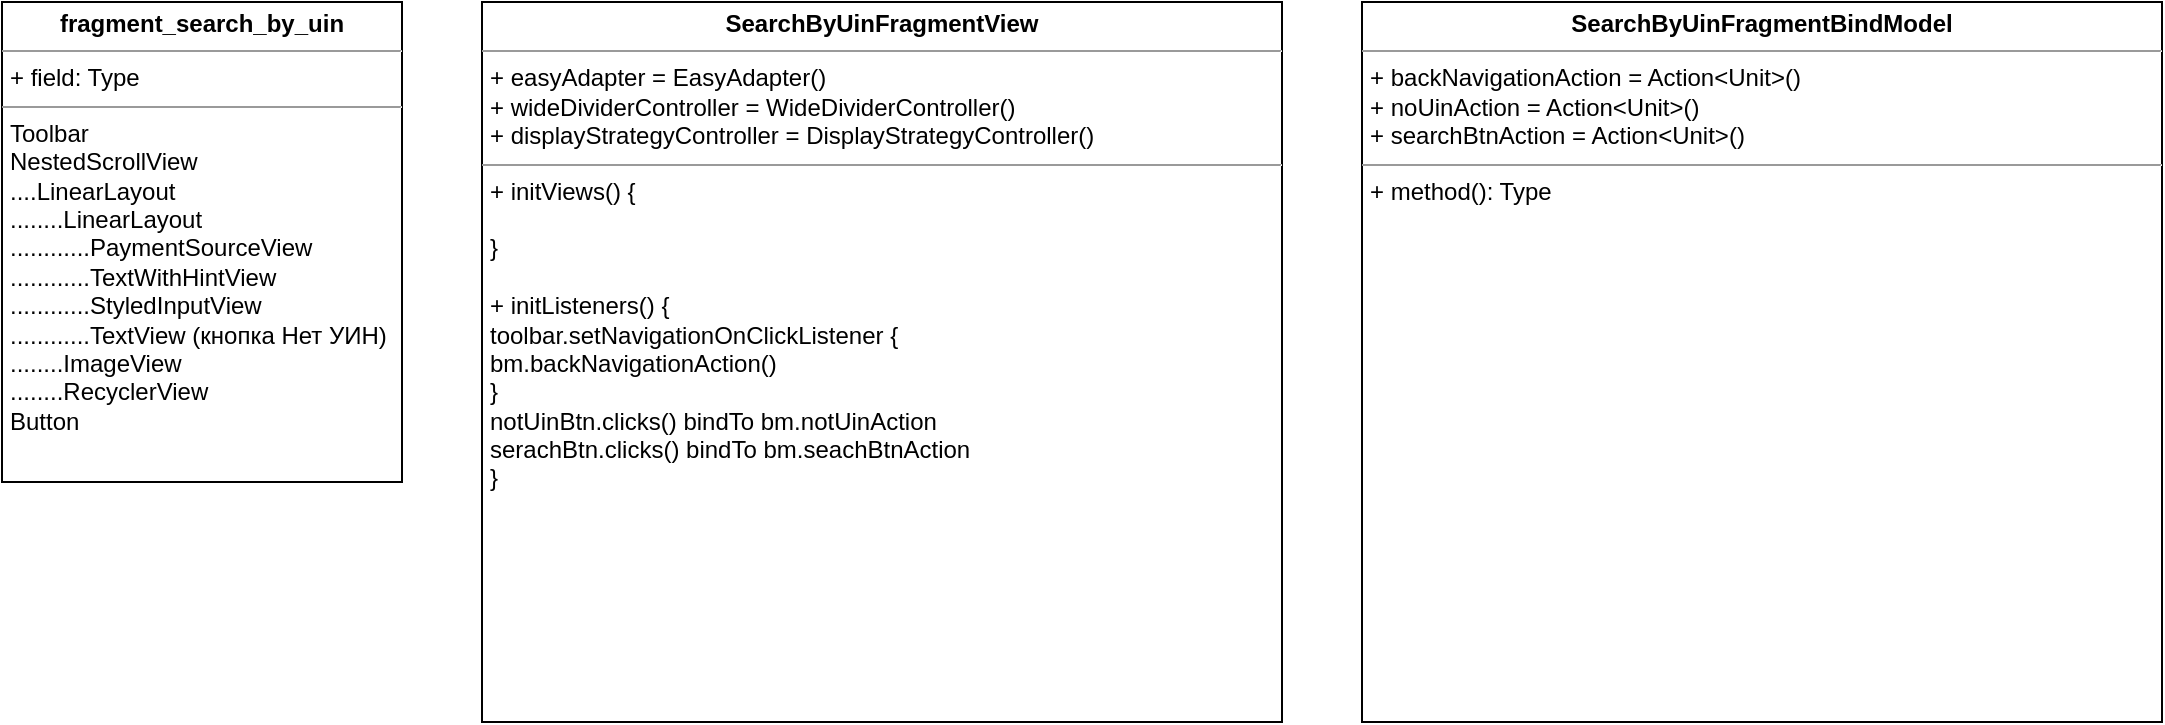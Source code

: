 <mxfile version="20.4.0" type="github">
  <diagram id="2Kyve5OttmHKondvkf3b" name="Страница 1">
    <mxGraphModel dx="823" dy="557" grid="1" gridSize="10" guides="1" tooltips="1" connect="1" arrows="1" fold="1" page="1" pageScale="1" pageWidth="827" pageHeight="1169" math="0" shadow="0">
      <root>
        <mxCell id="0" />
        <mxCell id="1" parent="0" />
        <mxCell id="yFQe9bteWks92KJz_tPR-1" value="&lt;p style=&quot;margin:0px;margin-top:4px;text-align:center;&quot;&gt;&lt;b&gt;fragment_search_by_uin&lt;/b&gt;&lt;/p&gt;&lt;hr size=&quot;1&quot;&gt;&lt;p style=&quot;margin:0px;margin-left:4px;&quot;&gt;+ field: Type&lt;/p&gt;&lt;hr size=&quot;1&quot;&gt;&lt;p style=&quot;margin:0px;margin-left:4px;&quot;&gt;Toolbar&lt;/p&gt;&lt;p style=&quot;margin:0px;margin-left:4px;&quot;&gt;NestedScrollView&lt;/p&gt;&lt;p style=&quot;margin:0px;margin-left:4px;&quot;&gt;....LinearLayout&lt;/p&gt;&lt;p style=&quot;margin:0px;margin-left:4px;&quot;&gt;........LinearLayout&lt;br&gt;&lt;/p&gt;&lt;p style=&quot;margin:0px;margin-left:4px;&quot;&gt;............PaymentSourceView&lt;/p&gt;&lt;p style=&quot;margin:0px;margin-left:4px;&quot;&gt;............TextWithHintView&lt;/p&gt;&lt;p style=&quot;margin:0px;margin-left:4px;&quot;&gt;............StyledInputView&lt;/p&gt;&lt;p style=&quot;margin:0px;margin-left:4px;&quot;&gt;............TextView (кнопка Нет УИН)&lt;br&gt;&lt;/p&gt;&lt;p style=&quot;margin:0px;margin-left:4px;&quot;&gt;........ImageView&lt;/p&gt;&lt;p style=&quot;margin:0px;margin-left:4px;&quot;&gt;........RecyclerView&lt;/p&gt;&lt;p style=&quot;margin:0px;margin-left:4px;&quot;&gt;Button&lt;br&gt;&lt;/p&gt;&lt;p style=&quot;margin:0px;margin-left:4px;&quot;&gt;&lt;br&gt;&lt;/p&gt;" style="verticalAlign=top;align=left;overflow=fill;fontSize=12;fontFamily=Helvetica;html=1;" parent="1" vertex="1">
          <mxGeometry x="80" y="80" width="200" height="240" as="geometry" />
        </mxCell>
        <mxCell id="65-z9aODiT-qtnd0e328-1" value="&lt;p style=&quot;margin:0px;margin-top:4px;text-align:center;&quot;&gt;&lt;b&gt;SearchByUinFragmentView&lt;/b&gt;&lt;/p&gt;&lt;hr size=&quot;1&quot;&gt;&lt;p style=&quot;margin:0px;margin-left:4px;&quot;&gt;+ easyAdapter = EasyAdapter()&lt;/p&gt;&lt;p style=&quot;margin:0px;margin-left:4px;&quot;&gt;+ wideDividerController = WideDividerController()&lt;/p&gt;&lt;p style=&quot;margin:0px;margin-left:4px;&quot;&gt;+ displayStrategyController = DisplayStrategyController()&lt;br&gt;&lt;/p&gt;&lt;hr size=&quot;1&quot;&gt;&lt;p style=&quot;margin:0px;margin-left:4px;&quot;&gt;+ initViews() {&lt;/p&gt;&lt;p style=&quot;margin:0px;margin-left:4px;&quot;&gt;&lt;br&gt;&lt;/p&gt;&lt;p style=&quot;margin:0px;margin-left:4px;&quot;&gt;}&lt;/p&gt;&lt;p style=&quot;margin:0px;margin-left:4px;&quot;&gt;&lt;br&gt;&lt;/p&gt;&lt;p style=&quot;margin:0px;margin-left:4px;&quot;&gt;+ initListeners() {&lt;/p&gt;&lt;p style=&quot;margin:0px;margin-left:4px;&quot;&gt;toolbar.setNavigationOnClickListener {&lt;/p&gt;&lt;p style=&quot;margin:0px;margin-left:4px;&quot;&gt;bm.backNavigationAction()&lt;br&gt;&lt;/p&gt;&lt;p style=&quot;margin:0px;margin-left:4px;&quot;&gt;}&lt;/p&gt;&lt;p style=&quot;margin:0px;margin-left:4px;&quot;&gt;notUinBtn.clicks() bindTo bm.notUinAction&lt;br&gt;&lt;/p&gt;&lt;p style=&quot;margin:0px;margin-left:4px;&quot;&gt;serachBtn.clicks() bindTo bm.seachBtnAction&lt;br&gt;&lt;/p&gt;&lt;p style=&quot;margin:0px;margin-left:4px;&quot;&gt;}&lt;br&gt;&lt;/p&gt;" style="verticalAlign=top;align=left;overflow=fill;fontSize=12;fontFamily=Helvetica;html=1;" vertex="1" parent="1">
          <mxGeometry x="320" y="80" width="400" height="360" as="geometry" />
        </mxCell>
        <mxCell id="65-z9aODiT-qtnd0e328-2" value="&lt;p style=&quot;margin:0px;margin-top:4px;text-align:center;&quot;&gt;&lt;b&gt;SearchByUinFragmentBindModel&lt;/b&gt;&lt;/p&gt;&lt;hr size=&quot;1&quot;&gt;&lt;p style=&quot;margin:0px;margin-left:4px;&quot;&gt;+ backNavigationAction = Action&amp;lt;Unit&amp;gt;()&lt;/p&gt;&lt;p style=&quot;margin:0px;margin-left:4px;&quot;&gt;+ noUinAction = Action&amp;lt;Unit&amp;gt;()&lt;br&gt;&lt;/p&gt;&lt;p style=&quot;margin:0px;margin-left:4px;&quot;&gt;+ searchBtnAction = Action&amp;lt;Unit&amp;gt;()&lt;br&gt;&lt;/p&gt;&lt;hr size=&quot;1&quot;&gt;&lt;p style=&quot;margin:0px;margin-left:4px;&quot;&gt;+ method(): Type&lt;/p&gt;" style="verticalAlign=top;align=left;overflow=fill;fontSize=12;fontFamily=Helvetica;html=1;" vertex="1" parent="1">
          <mxGeometry x="760" y="80" width="400" height="360" as="geometry" />
        </mxCell>
      </root>
    </mxGraphModel>
  </diagram>
</mxfile>
